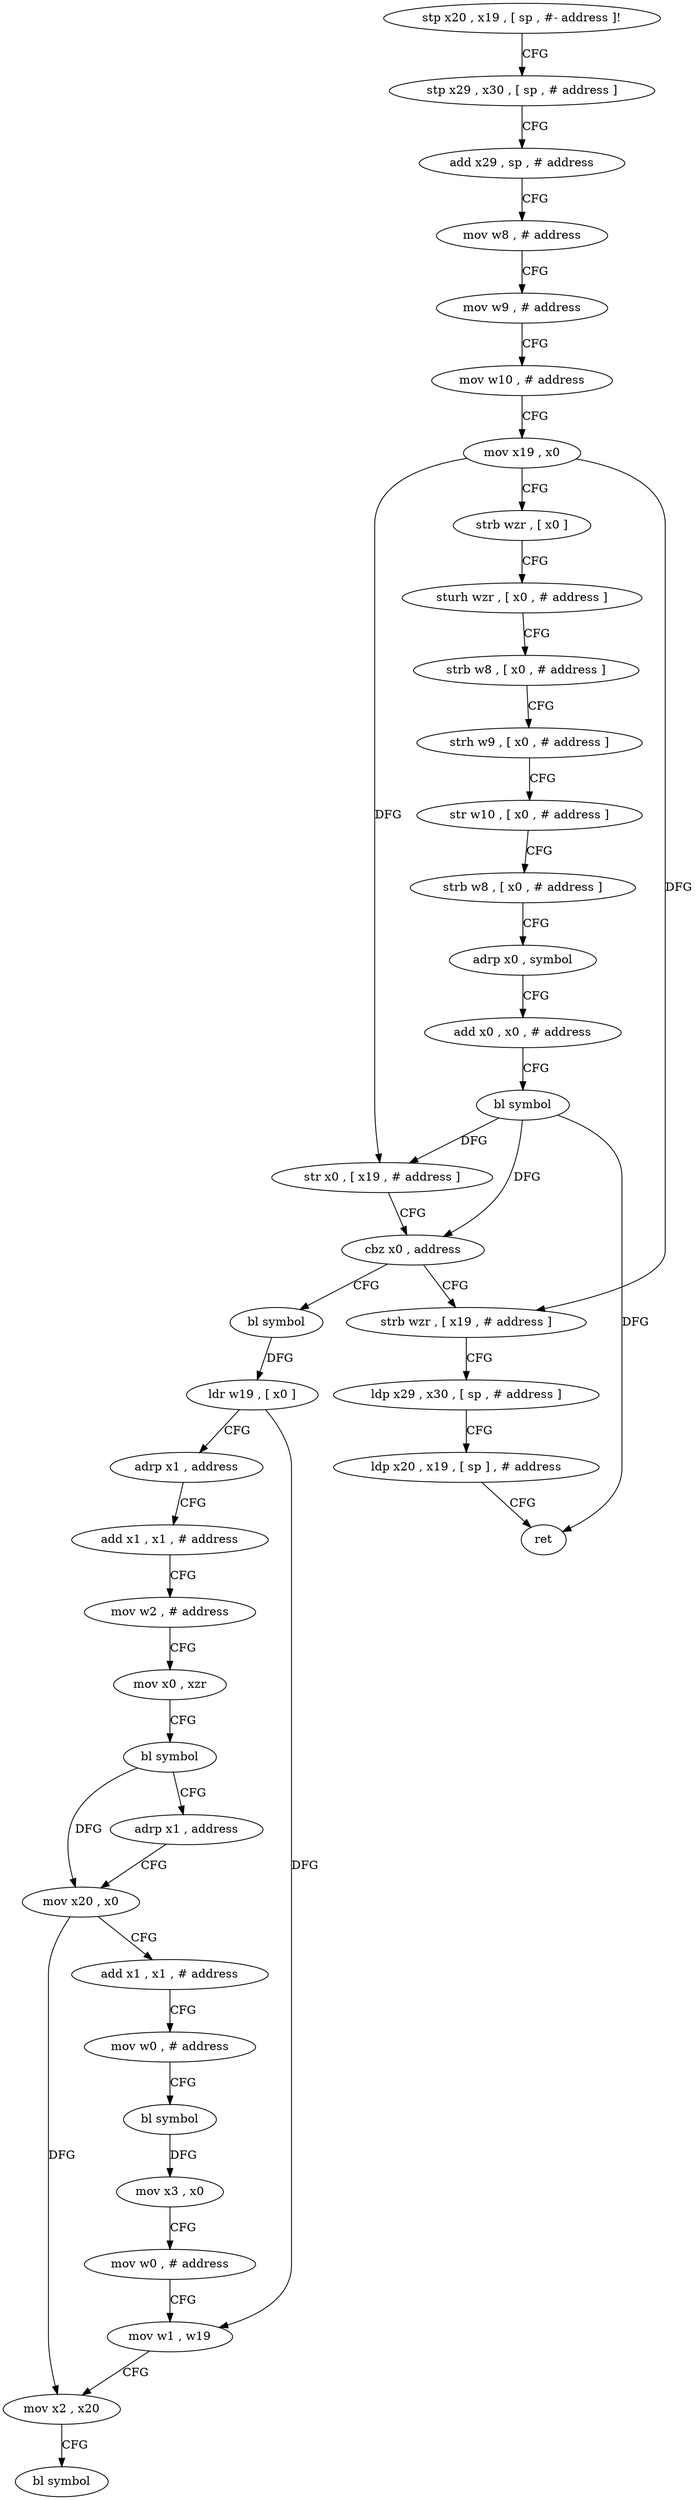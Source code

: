 digraph "func" {
"4207320" [label = "stp x20 , x19 , [ sp , #- address ]!" ]
"4207324" [label = "stp x29 , x30 , [ sp , # address ]" ]
"4207328" [label = "add x29 , sp , # address" ]
"4207332" [label = "mov w8 , # address" ]
"4207336" [label = "mov w9 , # address" ]
"4207340" [label = "mov w10 , # address" ]
"4207344" [label = "mov x19 , x0" ]
"4207348" [label = "strb wzr , [ x0 ]" ]
"4207352" [label = "sturh wzr , [ x0 , # address ]" ]
"4207356" [label = "strb w8 , [ x0 , # address ]" ]
"4207360" [label = "strh w9 , [ x0 , # address ]" ]
"4207364" [label = "str w10 , [ x0 , # address ]" ]
"4207368" [label = "strb w8 , [ x0 , # address ]" ]
"4207372" [label = "adrp x0 , symbol" ]
"4207376" [label = "add x0 , x0 , # address" ]
"4207380" [label = "bl symbol" ]
"4207384" [label = "str x0 , [ x19 , # address ]" ]
"4207388" [label = "cbz x0 , address" ]
"4207408" [label = "bl symbol" ]
"4207392" [label = "strb wzr , [ x19 , # address ]" ]
"4207412" [label = "ldr w19 , [ x0 ]" ]
"4207416" [label = "adrp x1 , address" ]
"4207420" [label = "add x1 , x1 , # address" ]
"4207424" [label = "mov w2 , # address" ]
"4207428" [label = "mov x0 , xzr" ]
"4207432" [label = "bl symbol" ]
"4207436" [label = "adrp x1 , address" ]
"4207440" [label = "mov x20 , x0" ]
"4207444" [label = "add x1 , x1 , # address" ]
"4207448" [label = "mov w0 , # address" ]
"4207452" [label = "bl symbol" ]
"4207456" [label = "mov x3 , x0" ]
"4207460" [label = "mov w0 , # address" ]
"4207464" [label = "mov w1 , w19" ]
"4207468" [label = "mov x2 , x20" ]
"4207472" [label = "bl symbol" ]
"4207396" [label = "ldp x29 , x30 , [ sp , # address ]" ]
"4207400" [label = "ldp x20 , x19 , [ sp ] , # address" ]
"4207404" [label = "ret" ]
"4207320" -> "4207324" [ label = "CFG" ]
"4207324" -> "4207328" [ label = "CFG" ]
"4207328" -> "4207332" [ label = "CFG" ]
"4207332" -> "4207336" [ label = "CFG" ]
"4207336" -> "4207340" [ label = "CFG" ]
"4207340" -> "4207344" [ label = "CFG" ]
"4207344" -> "4207348" [ label = "CFG" ]
"4207344" -> "4207384" [ label = "DFG" ]
"4207344" -> "4207392" [ label = "DFG" ]
"4207348" -> "4207352" [ label = "CFG" ]
"4207352" -> "4207356" [ label = "CFG" ]
"4207356" -> "4207360" [ label = "CFG" ]
"4207360" -> "4207364" [ label = "CFG" ]
"4207364" -> "4207368" [ label = "CFG" ]
"4207368" -> "4207372" [ label = "CFG" ]
"4207372" -> "4207376" [ label = "CFG" ]
"4207376" -> "4207380" [ label = "CFG" ]
"4207380" -> "4207384" [ label = "DFG" ]
"4207380" -> "4207388" [ label = "DFG" ]
"4207380" -> "4207404" [ label = "DFG" ]
"4207384" -> "4207388" [ label = "CFG" ]
"4207388" -> "4207408" [ label = "CFG" ]
"4207388" -> "4207392" [ label = "CFG" ]
"4207408" -> "4207412" [ label = "DFG" ]
"4207392" -> "4207396" [ label = "CFG" ]
"4207412" -> "4207416" [ label = "CFG" ]
"4207412" -> "4207464" [ label = "DFG" ]
"4207416" -> "4207420" [ label = "CFG" ]
"4207420" -> "4207424" [ label = "CFG" ]
"4207424" -> "4207428" [ label = "CFG" ]
"4207428" -> "4207432" [ label = "CFG" ]
"4207432" -> "4207436" [ label = "CFG" ]
"4207432" -> "4207440" [ label = "DFG" ]
"4207436" -> "4207440" [ label = "CFG" ]
"4207440" -> "4207444" [ label = "CFG" ]
"4207440" -> "4207468" [ label = "DFG" ]
"4207444" -> "4207448" [ label = "CFG" ]
"4207448" -> "4207452" [ label = "CFG" ]
"4207452" -> "4207456" [ label = "DFG" ]
"4207456" -> "4207460" [ label = "CFG" ]
"4207460" -> "4207464" [ label = "CFG" ]
"4207464" -> "4207468" [ label = "CFG" ]
"4207468" -> "4207472" [ label = "CFG" ]
"4207396" -> "4207400" [ label = "CFG" ]
"4207400" -> "4207404" [ label = "CFG" ]
}
